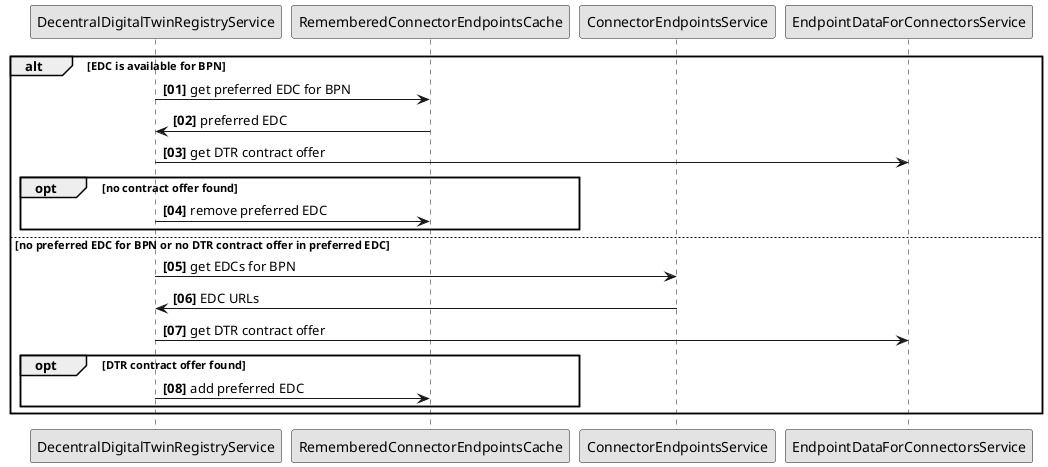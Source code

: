 @startuml
skinparam monochrome true
skinparam shadowing false
skinparam defaultFontName "Architects daughter"


autonumber "<b>[00]"

participant DecentralDigitalTwinRegistryService as dtrService
participant RememberedConnectorEndpointsCache as cache
participant ConnectorEndpointsService as discovery
participant EndpointDataForConnectorsService as edc


alt EDC is available for BPN
    dtrService -> cache: get preferred EDC for BPN
    dtrService <- cache: preferred EDC
    dtrService -> edc: get DTR contract offer
    opt no contract offer found
        dtrService -> cache: remove preferred EDC
    end

else no preferred EDC for BPN or no DTR contract offer in preferred EDC
    dtrService -> discovery: get EDCs for BPN
    dtrService <- discovery: EDC URLs
    dtrService -> edc: get DTR contract offer
    opt DTR contract offer found
         dtrService -> cache: add preferred EDC
    end
end

@enduml
